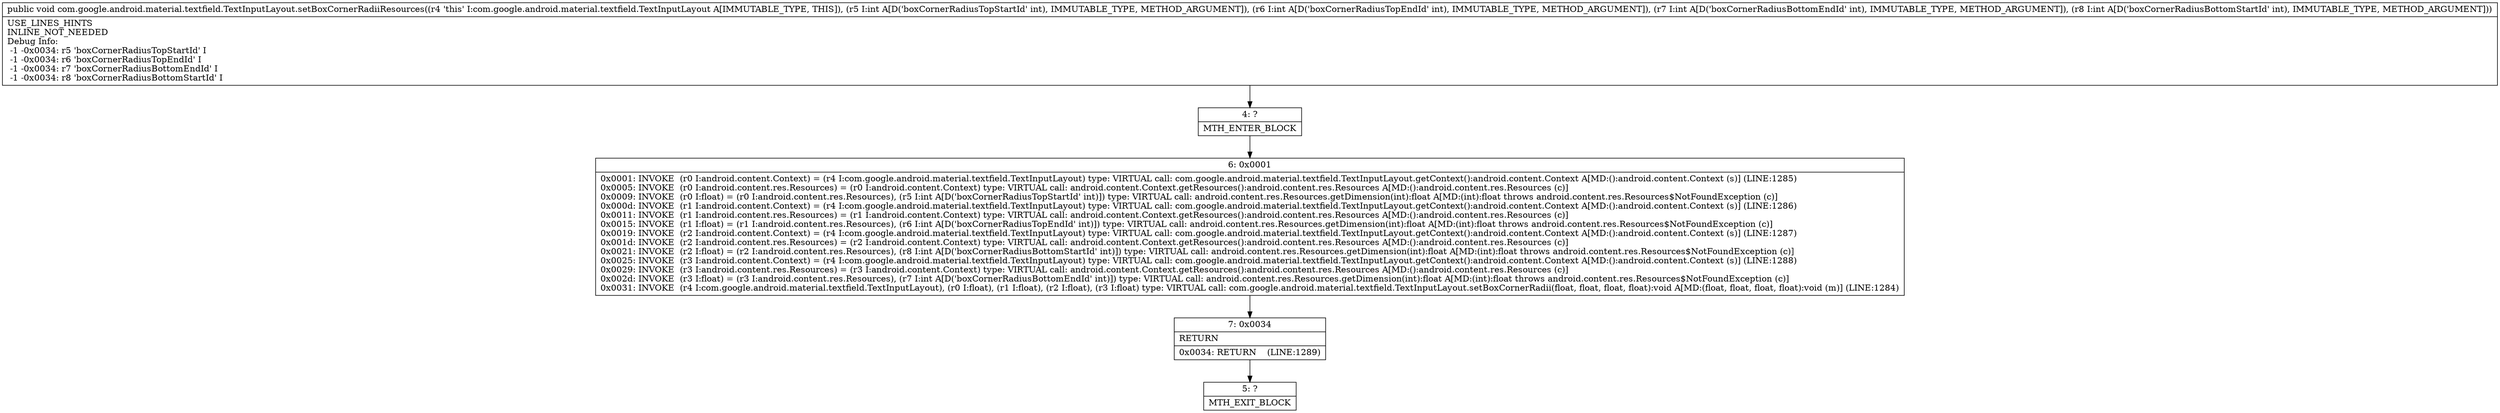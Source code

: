 digraph "CFG forcom.google.android.material.textfield.TextInputLayout.setBoxCornerRadiiResources(IIII)V" {
Node_4 [shape=record,label="{4\:\ ?|MTH_ENTER_BLOCK\l}"];
Node_6 [shape=record,label="{6\:\ 0x0001|0x0001: INVOKE  (r0 I:android.content.Context) = (r4 I:com.google.android.material.textfield.TextInputLayout) type: VIRTUAL call: com.google.android.material.textfield.TextInputLayout.getContext():android.content.Context A[MD:():android.content.Context (s)] (LINE:1285)\l0x0005: INVOKE  (r0 I:android.content.res.Resources) = (r0 I:android.content.Context) type: VIRTUAL call: android.content.Context.getResources():android.content.res.Resources A[MD:():android.content.res.Resources (c)]\l0x0009: INVOKE  (r0 I:float) = (r0 I:android.content.res.Resources), (r5 I:int A[D('boxCornerRadiusTopStartId' int)]) type: VIRTUAL call: android.content.res.Resources.getDimension(int):float A[MD:(int):float throws android.content.res.Resources$NotFoundException (c)]\l0x000d: INVOKE  (r1 I:android.content.Context) = (r4 I:com.google.android.material.textfield.TextInputLayout) type: VIRTUAL call: com.google.android.material.textfield.TextInputLayout.getContext():android.content.Context A[MD:():android.content.Context (s)] (LINE:1286)\l0x0011: INVOKE  (r1 I:android.content.res.Resources) = (r1 I:android.content.Context) type: VIRTUAL call: android.content.Context.getResources():android.content.res.Resources A[MD:():android.content.res.Resources (c)]\l0x0015: INVOKE  (r1 I:float) = (r1 I:android.content.res.Resources), (r6 I:int A[D('boxCornerRadiusTopEndId' int)]) type: VIRTUAL call: android.content.res.Resources.getDimension(int):float A[MD:(int):float throws android.content.res.Resources$NotFoundException (c)]\l0x0019: INVOKE  (r2 I:android.content.Context) = (r4 I:com.google.android.material.textfield.TextInputLayout) type: VIRTUAL call: com.google.android.material.textfield.TextInputLayout.getContext():android.content.Context A[MD:():android.content.Context (s)] (LINE:1287)\l0x001d: INVOKE  (r2 I:android.content.res.Resources) = (r2 I:android.content.Context) type: VIRTUAL call: android.content.Context.getResources():android.content.res.Resources A[MD:():android.content.res.Resources (c)]\l0x0021: INVOKE  (r2 I:float) = (r2 I:android.content.res.Resources), (r8 I:int A[D('boxCornerRadiusBottomStartId' int)]) type: VIRTUAL call: android.content.res.Resources.getDimension(int):float A[MD:(int):float throws android.content.res.Resources$NotFoundException (c)]\l0x0025: INVOKE  (r3 I:android.content.Context) = (r4 I:com.google.android.material.textfield.TextInputLayout) type: VIRTUAL call: com.google.android.material.textfield.TextInputLayout.getContext():android.content.Context A[MD:():android.content.Context (s)] (LINE:1288)\l0x0029: INVOKE  (r3 I:android.content.res.Resources) = (r3 I:android.content.Context) type: VIRTUAL call: android.content.Context.getResources():android.content.res.Resources A[MD:():android.content.res.Resources (c)]\l0x002d: INVOKE  (r3 I:float) = (r3 I:android.content.res.Resources), (r7 I:int A[D('boxCornerRadiusBottomEndId' int)]) type: VIRTUAL call: android.content.res.Resources.getDimension(int):float A[MD:(int):float throws android.content.res.Resources$NotFoundException (c)]\l0x0031: INVOKE  (r4 I:com.google.android.material.textfield.TextInputLayout), (r0 I:float), (r1 I:float), (r2 I:float), (r3 I:float) type: VIRTUAL call: com.google.android.material.textfield.TextInputLayout.setBoxCornerRadii(float, float, float, float):void A[MD:(float, float, float, float):void (m)] (LINE:1284)\l}"];
Node_7 [shape=record,label="{7\:\ 0x0034|RETURN\l|0x0034: RETURN    (LINE:1289)\l}"];
Node_5 [shape=record,label="{5\:\ ?|MTH_EXIT_BLOCK\l}"];
MethodNode[shape=record,label="{public void com.google.android.material.textfield.TextInputLayout.setBoxCornerRadiiResources((r4 'this' I:com.google.android.material.textfield.TextInputLayout A[IMMUTABLE_TYPE, THIS]), (r5 I:int A[D('boxCornerRadiusTopStartId' int), IMMUTABLE_TYPE, METHOD_ARGUMENT]), (r6 I:int A[D('boxCornerRadiusTopEndId' int), IMMUTABLE_TYPE, METHOD_ARGUMENT]), (r7 I:int A[D('boxCornerRadiusBottomEndId' int), IMMUTABLE_TYPE, METHOD_ARGUMENT]), (r8 I:int A[D('boxCornerRadiusBottomStartId' int), IMMUTABLE_TYPE, METHOD_ARGUMENT]))  | USE_LINES_HINTS\lINLINE_NOT_NEEDED\lDebug Info:\l  \-1 \-0x0034: r5 'boxCornerRadiusTopStartId' I\l  \-1 \-0x0034: r6 'boxCornerRadiusTopEndId' I\l  \-1 \-0x0034: r7 'boxCornerRadiusBottomEndId' I\l  \-1 \-0x0034: r8 'boxCornerRadiusBottomStartId' I\l}"];
MethodNode -> Node_4;Node_4 -> Node_6;
Node_6 -> Node_7;
Node_7 -> Node_5;
}

